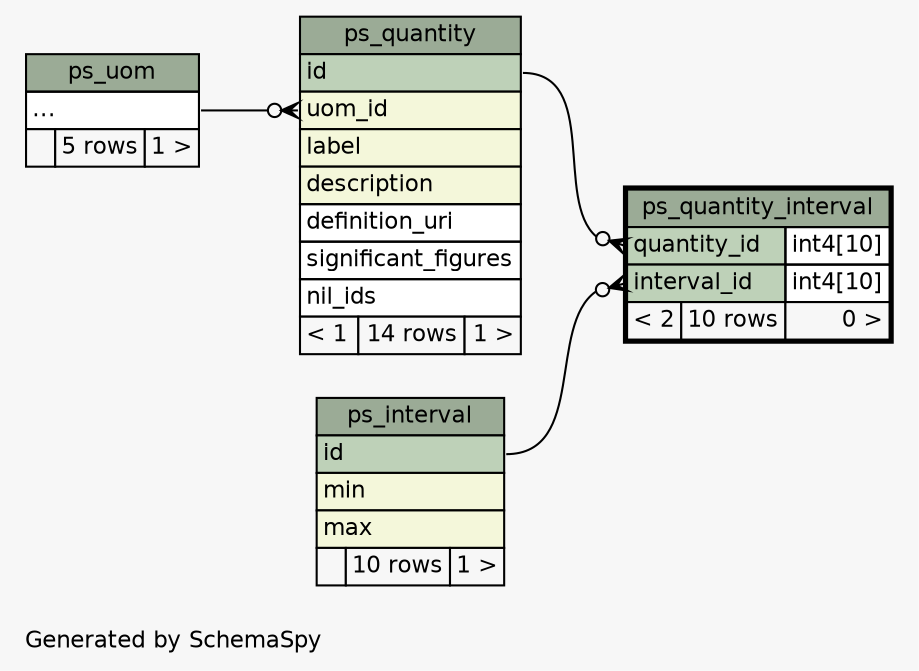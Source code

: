 // dot 2.26.3 on Linux 3.2.0-65-generic
// SchemaSpy rev 590
digraph "twoDegreesRelationshipsDiagram" {
  graph [
    rankdir="RL"
    bgcolor="#f7f7f7"
    label="\nGenerated by SchemaSpy"
    labeljust="l"
    nodesep="0.18"
    ranksep="0.46"
    fontname="Helvetica"
    fontsize="11"
  ];
  node [
    fontname="Helvetica"
    fontsize="11"
    shape="plaintext"
  ];
  edge [
    arrowsize="0.8"
  ];
  "ps_quantity":"uom_id":w -> "ps_uom":"elipses":e [arrowhead=none dir=back arrowtail=crowodot];
  "ps_quantity_interval":"interval_id":w -> "ps_interval":"id":e [arrowhead=none dir=back arrowtail=crowodot];
  "ps_quantity_interval":"quantity_id":w -> "ps_quantity":"id":e [arrowhead=none dir=back arrowtail=crowodot];
  "ps_interval" [
    label=<
    <TABLE BORDER="0" CELLBORDER="1" CELLSPACING="0" BGCOLOR="#ffffff">
      <TR><TD COLSPAN="3" BGCOLOR="#9bab96" ALIGN="CENTER">ps_interval</TD></TR>
      <TR><TD PORT="id" COLSPAN="3" BGCOLOR="#bed1b8" ALIGN="LEFT">id</TD></TR>
      <TR><TD PORT="min" COLSPAN="3" BGCOLOR="#f4f7da" ALIGN="LEFT">min</TD></TR>
      <TR><TD PORT="max" COLSPAN="3" BGCOLOR="#f4f7da" ALIGN="LEFT">max</TD></TR>
      <TR><TD ALIGN="LEFT" BGCOLOR="#f7f7f7">  </TD><TD ALIGN="RIGHT" BGCOLOR="#f7f7f7">10 rows</TD><TD ALIGN="RIGHT" BGCOLOR="#f7f7f7">1 &gt;</TD></TR>
    </TABLE>>
    URL="ps_interval.html"
    tooltip="ps_interval"
  ];
  "ps_quantity" [
    label=<
    <TABLE BORDER="0" CELLBORDER="1" CELLSPACING="0" BGCOLOR="#ffffff">
      <TR><TD COLSPAN="3" BGCOLOR="#9bab96" ALIGN="CENTER">ps_quantity</TD></TR>
      <TR><TD PORT="id" COLSPAN="3" BGCOLOR="#bed1b8" ALIGN="LEFT">id</TD></TR>
      <TR><TD PORT="uom_id" COLSPAN="3" BGCOLOR="#f4f7da" ALIGN="LEFT">uom_id</TD></TR>
      <TR><TD PORT="label" COLSPAN="3" BGCOLOR="#f4f7da" ALIGN="LEFT">label</TD></TR>
      <TR><TD PORT="description" COLSPAN="3" BGCOLOR="#f4f7da" ALIGN="LEFT">description</TD></TR>
      <TR><TD PORT="definition_uri" COLSPAN="3" ALIGN="LEFT">definition_uri</TD></TR>
      <TR><TD PORT="significant_figures" COLSPAN="3" ALIGN="LEFT">significant_figures</TD></TR>
      <TR><TD PORT="nil_ids" COLSPAN="3" ALIGN="LEFT">nil_ids</TD></TR>
      <TR><TD ALIGN="LEFT" BGCOLOR="#f7f7f7">&lt; 1</TD><TD ALIGN="RIGHT" BGCOLOR="#f7f7f7">14 rows</TD><TD ALIGN="RIGHT" BGCOLOR="#f7f7f7">1 &gt;</TD></TR>
    </TABLE>>
    URL="ps_quantity.html"
    tooltip="ps_quantity"
  ];
  "ps_quantity_interval" [
    label=<
    <TABLE BORDER="2" CELLBORDER="1" CELLSPACING="0" BGCOLOR="#ffffff">
      <TR><TD COLSPAN="3" BGCOLOR="#9bab96" ALIGN="CENTER">ps_quantity_interval</TD></TR>
      <TR><TD PORT="quantity_id" COLSPAN="2" BGCOLOR="#bed1b8" ALIGN="LEFT">quantity_id</TD><TD PORT="quantity_id.type" ALIGN="LEFT">int4[10]</TD></TR>
      <TR><TD PORT="interval_id" COLSPAN="2" BGCOLOR="#bed1b8" ALIGN="LEFT">interval_id</TD><TD PORT="interval_id.type" ALIGN="LEFT">int4[10]</TD></TR>
      <TR><TD ALIGN="LEFT" BGCOLOR="#f7f7f7">&lt; 2</TD><TD ALIGN="RIGHT" BGCOLOR="#f7f7f7">10 rows</TD><TD ALIGN="RIGHT" BGCOLOR="#f7f7f7">0 &gt;</TD></TR>
    </TABLE>>
    URL="ps_quantity_interval.html"
    tooltip="ps_quantity_interval"
  ];
  "ps_uom" [
    label=<
    <TABLE BORDER="0" CELLBORDER="1" CELLSPACING="0" BGCOLOR="#ffffff">
      <TR><TD COLSPAN="3" BGCOLOR="#9bab96" ALIGN="CENTER">ps_uom</TD></TR>
      <TR><TD PORT="elipses" COLSPAN="3" ALIGN="LEFT">...</TD></TR>
      <TR><TD ALIGN="LEFT" BGCOLOR="#f7f7f7">  </TD><TD ALIGN="RIGHT" BGCOLOR="#f7f7f7">5 rows</TD><TD ALIGN="RIGHT" BGCOLOR="#f7f7f7">1 &gt;</TD></TR>
    </TABLE>>
    URL="ps_uom.html"
    tooltip="ps_uom"
  ];
}
